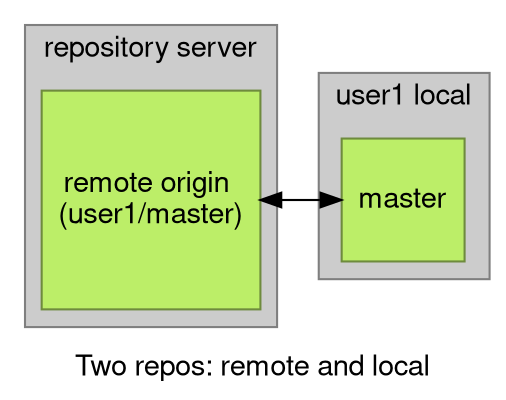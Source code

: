 digraph git {
	rankdir=LR
	graph [fontname="helvetica, sans"];
	node [fontname="helvetica, sans", shape=square, color=darkolivegreen4, fillcolor=darkolivegreen2, style=filled];
	edge [fontname="helvetica, sans"];
	label="Two repos: remote and local"

	subgraph cluster_rh {
		label = "repository server"
		style=filled
		color=grey50
		fillcolor=grey80

		r0 [label="remote origin \n(user1/master)"]

	}
	subgraph cluster_local1 {
		label = "user1 local"
		style=filled
		color=grey50
		fillcolor=grey80

		r1 [label="master"]
	}
	r0 -> r1 [dir=both]
}
